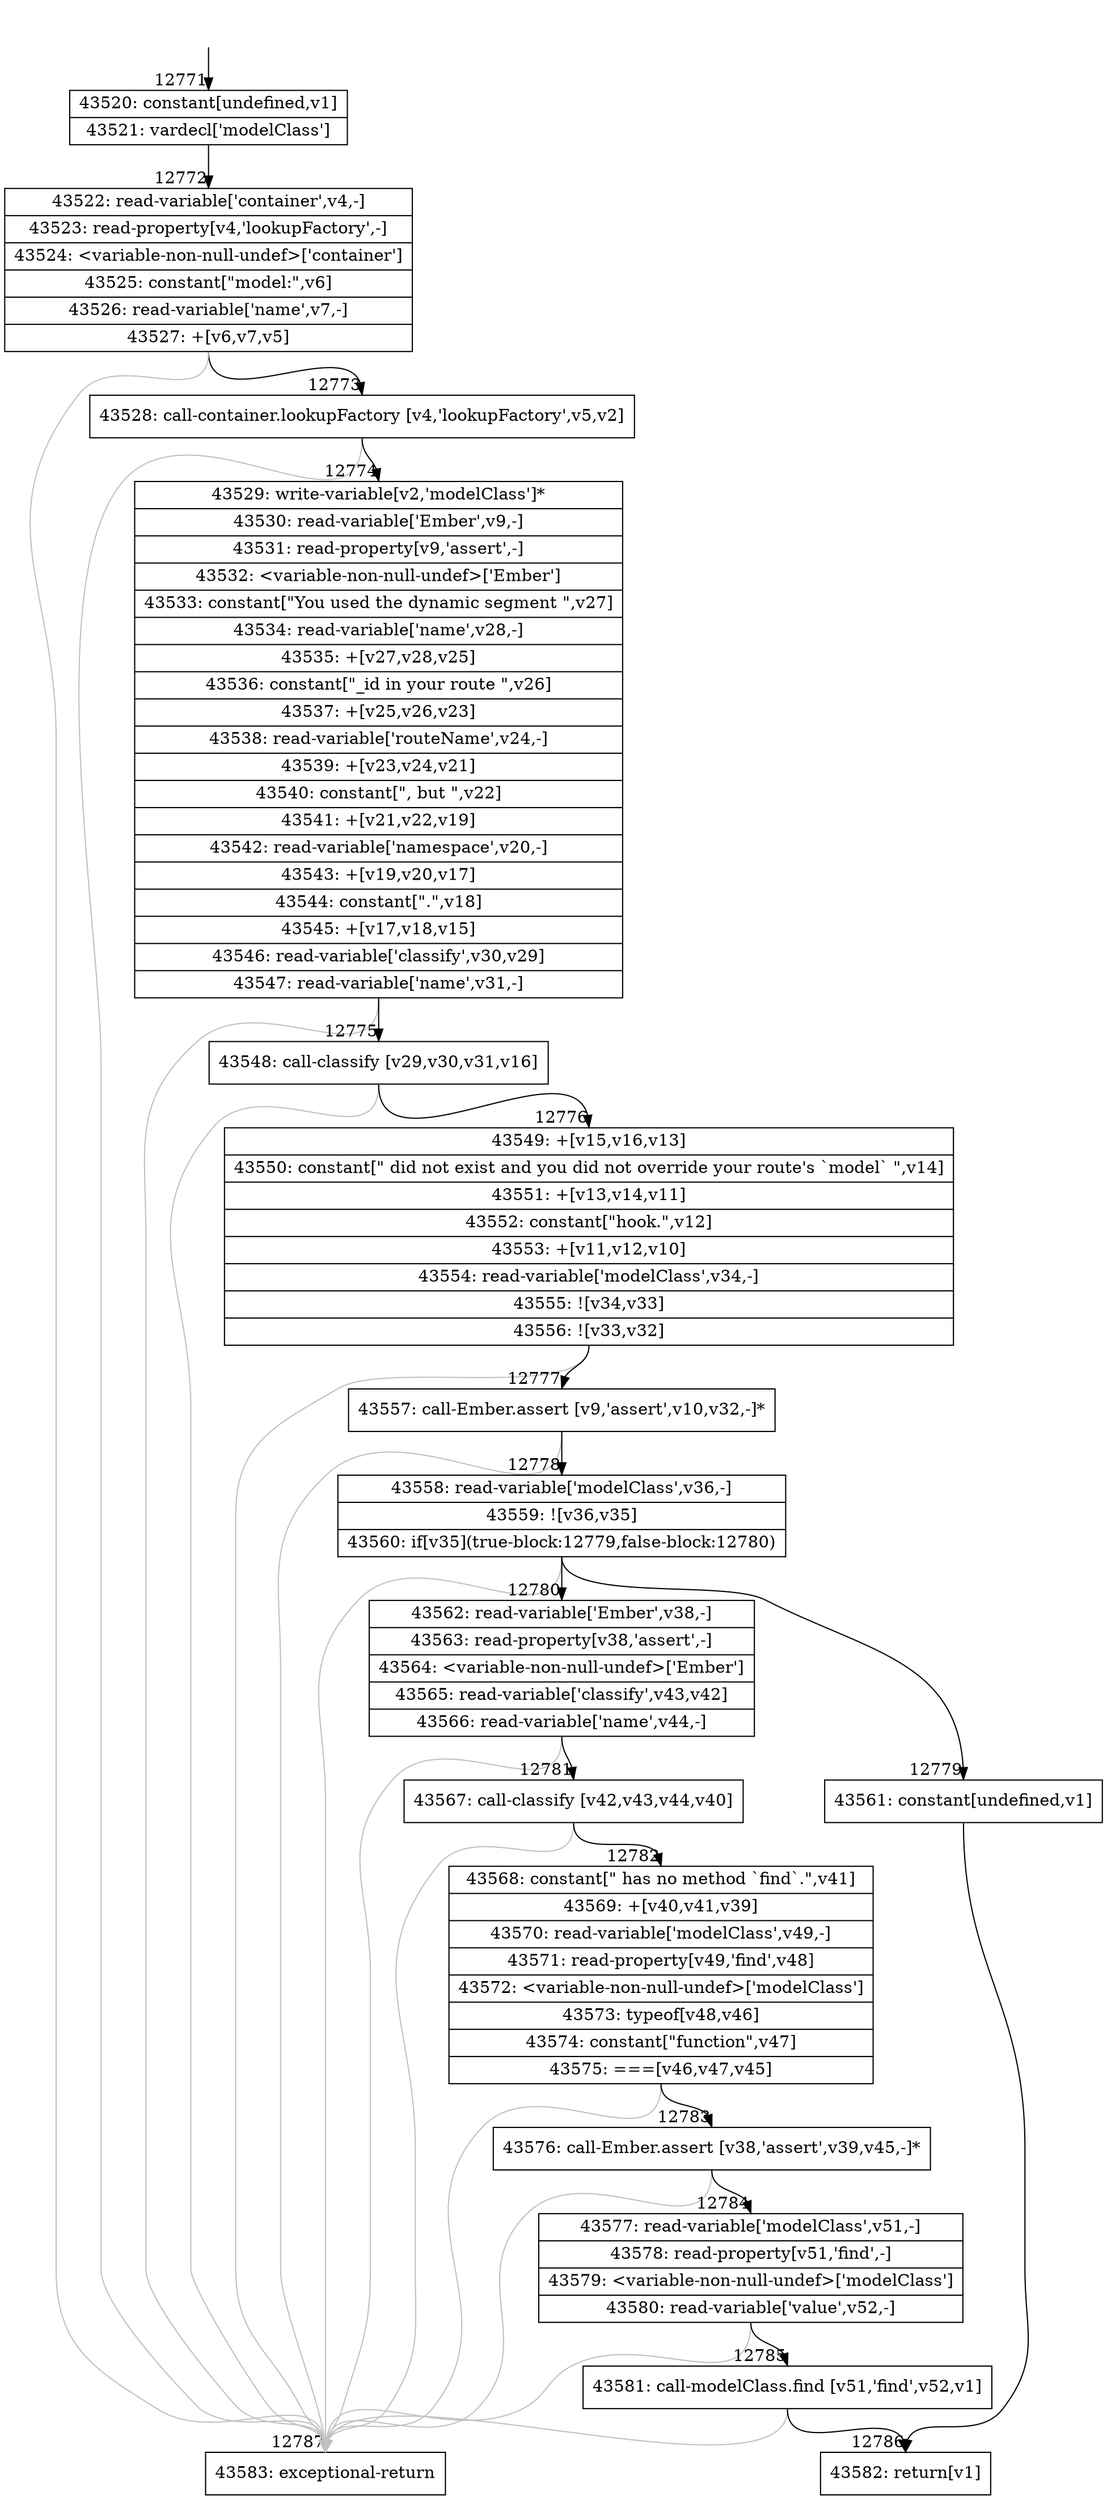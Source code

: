 digraph {
rankdir="TD"
BB_entry1061[shape=none,label=""];
BB_entry1061 -> BB12771 [tailport=s, headport=n, headlabel="    12771"]
BB12771 [shape=record label="{43520: constant[undefined,v1]|43521: vardecl['modelClass']}" ] 
BB12771 -> BB12772 [tailport=s, headport=n, headlabel="      12772"]
BB12772 [shape=record label="{43522: read-variable['container',v4,-]|43523: read-property[v4,'lookupFactory',-]|43524: \<variable-non-null-undef\>['container']|43525: constant[\"model:\",v6]|43526: read-variable['name',v7,-]|43527: +[v6,v7,v5]}" ] 
BB12772 -> BB12773 [tailport=s, headport=n, headlabel="      12773"]
BB12772 -> BB12787 [tailport=s, headport=n, color=gray, headlabel="      12787"]
BB12773 [shape=record label="{43528: call-container.lookupFactory [v4,'lookupFactory',v5,v2]}" ] 
BB12773 -> BB12774 [tailport=s, headport=n, headlabel="      12774"]
BB12773 -> BB12787 [tailport=s, headport=n, color=gray]
BB12774 [shape=record label="{43529: write-variable[v2,'modelClass']*|43530: read-variable['Ember',v9,-]|43531: read-property[v9,'assert',-]|43532: \<variable-non-null-undef\>['Ember']|43533: constant[\"You used the dynamic segment \",v27]|43534: read-variable['name',v28,-]|43535: +[v27,v28,v25]|43536: constant[\"_id in your route \",v26]|43537: +[v25,v26,v23]|43538: read-variable['routeName',v24,-]|43539: +[v23,v24,v21]|43540: constant[\", but \",v22]|43541: +[v21,v22,v19]|43542: read-variable['namespace',v20,-]|43543: +[v19,v20,v17]|43544: constant[\".\",v18]|43545: +[v17,v18,v15]|43546: read-variable['classify',v30,v29]|43547: read-variable['name',v31,-]}" ] 
BB12774 -> BB12775 [tailport=s, headport=n, headlabel="      12775"]
BB12774 -> BB12787 [tailport=s, headport=n, color=gray]
BB12775 [shape=record label="{43548: call-classify [v29,v30,v31,v16]}" ] 
BB12775 -> BB12776 [tailport=s, headport=n, headlabel="      12776"]
BB12775 -> BB12787 [tailport=s, headport=n, color=gray]
BB12776 [shape=record label="{43549: +[v15,v16,v13]|43550: constant[\" did not exist and you did not override your route's `model` \",v14]|43551: +[v13,v14,v11]|43552: constant[\"hook.\",v12]|43553: +[v11,v12,v10]|43554: read-variable['modelClass',v34,-]|43555: ![v34,v33]|43556: ![v33,v32]}" ] 
BB12776 -> BB12777 [tailport=s, headport=n, headlabel="      12777"]
BB12776 -> BB12787 [tailport=s, headport=n, color=gray]
BB12777 [shape=record label="{43557: call-Ember.assert [v9,'assert',v10,v32,-]*}" ] 
BB12777 -> BB12778 [tailport=s, headport=n, headlabel="      12778"]
BB12777 -> BB12787 [tailport=s, headport=n, color=gray]
BB12778 [shape=record label="{43558: read-variable['modelClass',v36,-]|43559: ![v36,v35]|43560: if[v35](true-block:12779,false-block:12780)}" ] 
BB12778 -> BB12779 [tailport=s, headport=n, headlabel="      12779"]
BB12778 -> BB12780 [tailport=s, headport=n, headlabel="      12780"]
BB12778 -> BB12787 [tailport=s, headport=n, color=gray]
BB12779 [shape=record label="{43561: constant[undefined,v1]}" ] 
BB12779 -> BB12786 [tailport=s, headport=n, headlabel="      12786"]
BB12780 [shape=record label="{43562: read-variable['Ember',v38,-]|43563: read-property[v38,'assert',-]|43564: \<variable-non-null-undef\>['Ember']|43565: read-variable['classify',v43,v42]|43566: read-variable['name',v44,-]}" ] 
BB12780 -> BB12781 [tailport=s, headport=n, headlabel="      12781"]
BB12780 -> BB12787 [tailport=s, headport=n, color=gray]
BB12781 [shape=record label="{43567: call-classify [v42,v43,v44,v40]}" ] 
BB12781 -> BB12782 [tailport=s, headport=n, headlabel="      12782"]
BB12781 -> BB12787 [tailport=s, headport=n, color=gray]
BB12782 [shape=record label="{43568: constant[\" has no method `find`.\",v41]|43569: +[v40,v41,v39]|43570: read-variable['modelClass',v49,-]|43571: read-property[v49,'find',v48]|43572: \<variable-non-null-undef\>['modelClass']|43573: typeof[v48,v46]|43574: constant[\"function\",v47]|43575: ===[v46,v47,v45]}" ] 
BB12782 -> BB12783 [tailport=s, headport=n, headlabel="      12783"]
BB12782 -> BB12787 [tailport=s, headport=n, color=gray]
BB12783 [shape=record label="{43576: call-Ember.assert [v38,'assert',v39,v45,-]*}" ] 
BB12783 -> BB12784 [tailport=s, headport=n, headlabel="      12784"]
BB12783 -> BB12787 [tailport=s, headport=n, color=gray]
BB12784 [shape=record label="{43577: read-variable['modelClass',v51,-]|43578: read-property[v51,'find',-]|43579: \<variable-non-null-undef\>['modelClass']|43580: read-variable['value',v52,-]}" ] 
BB12784 -> BB12785 [tailport=s, headport=n, headlabel="      12785"]
BB12784 -> BB12787 [tailport=s, headport=n, color=gray]
BB12785 [shape=record label="{43581: call-modelClass.find [v51,'find',v52,v1]}" ] 
BB12785 -> BB12786 [tailport=s, headport=n]
BB12785 -> BB12787 [tailport=s, headport=n, color=gray]
BB12786 [shape=record label="{43582: return[v1]}" ] 
BB12787 [shape=record label="{43583: exceptional-return}" ] 
//#$~ 24044
}
